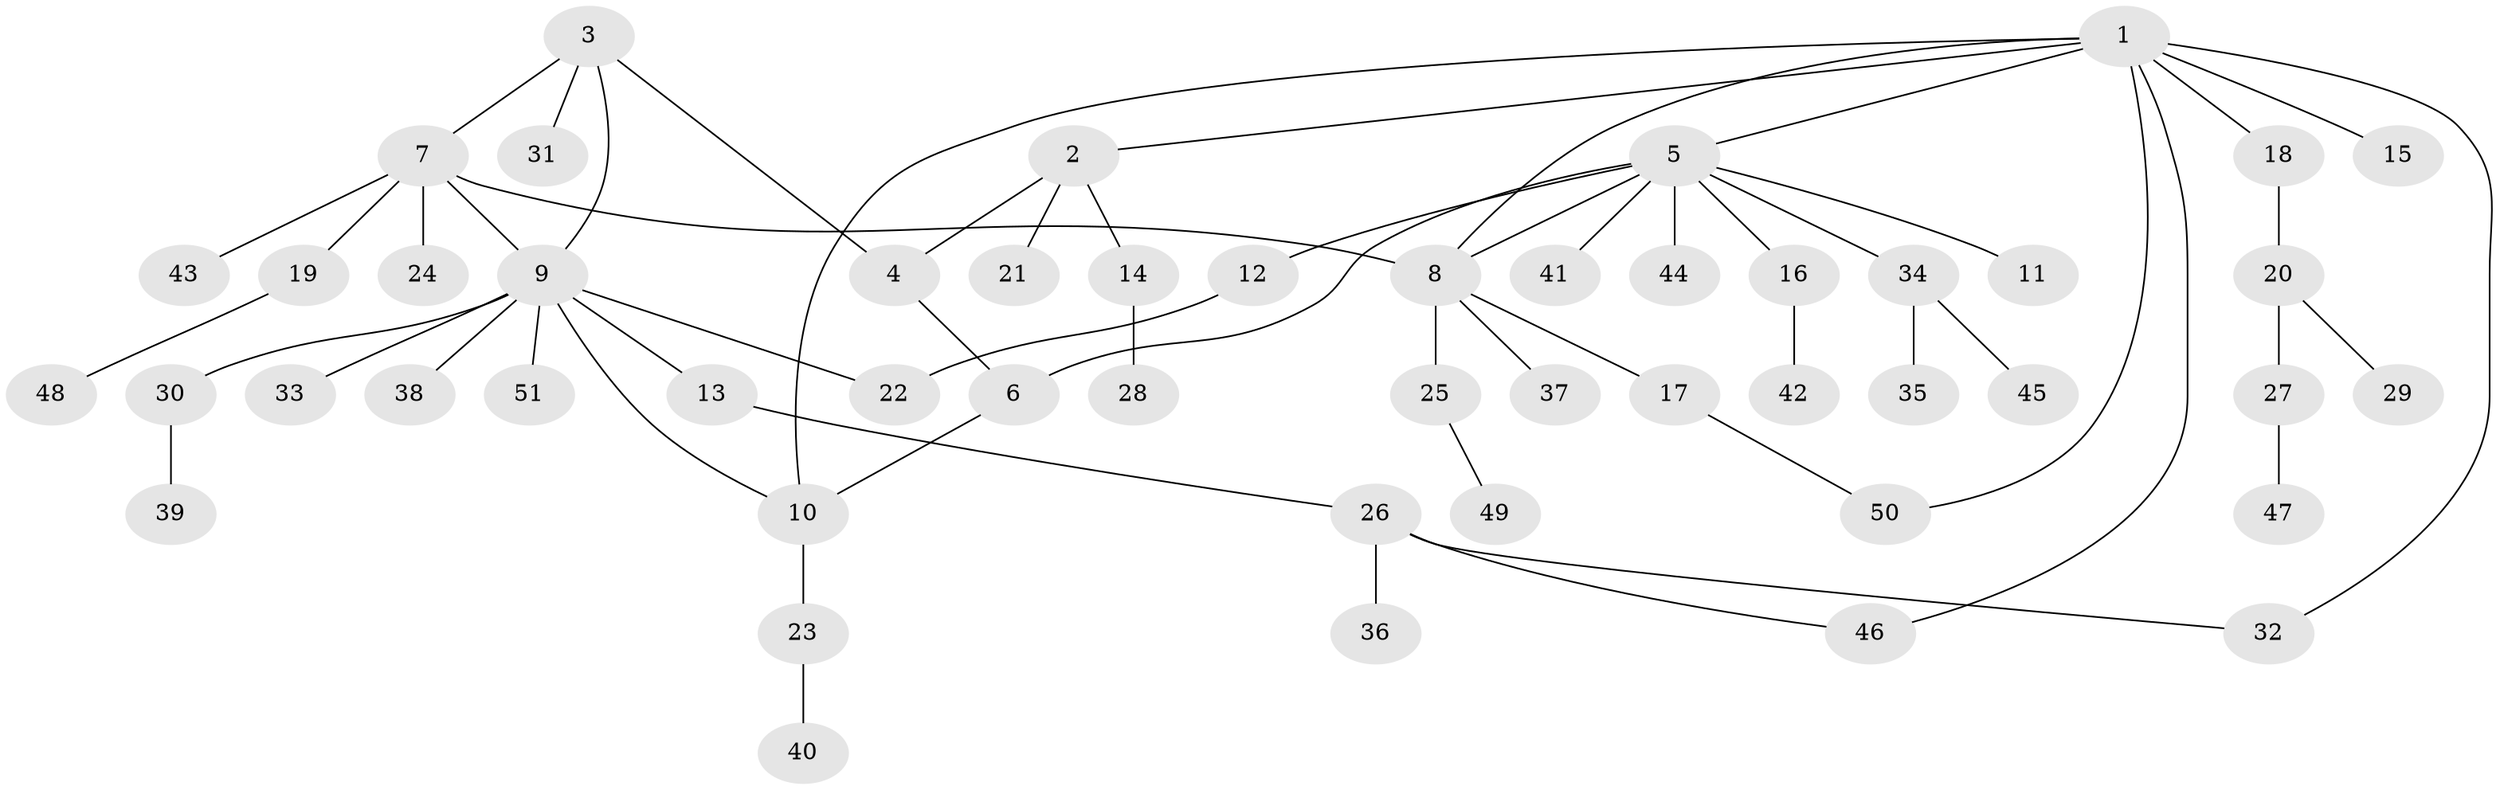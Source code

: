 // coarse degree distribution, {4: 0.0967741935483871, 8: 0.0967741935483871, 2: 0.22580645161290322, 3: 0.06451612903225806, 1: 0.45161290322580644, 5: 0.06451612903225806}
// Generated by graph-tools (version 1.1) at 2025/37/03/04/25 23:37:45]
// undirected, 51 vertices, 60 edges
graph export_dot {
  node [color=gray90,style=filled];
  1;
  2;
  3;
  4;
  5;
  6;
  7;
  8;
  9;
  10;
  11;
  12;
  13;
  14;
  15;
  16;
  17;
  18;
  19;
  20;
  21;
  22;
  23;
  24;
  25;
  26;
  27;
  28;
  29;
  30;
  31;
  32;
  33;
  34;
  35;
  36;
  37;
  38;
  39;
  40;
  41;
  42;
  43;
  44;
  45;
  46;
  47;
  48;
  49;
  50;
  51;
  1 -- 2;
  1 -- 5;
  1 -- 8;
  1 -- 10;
  1 -- 15;
  1 -- 18;
  1 -- 32;
  1 -- 46;
  1 -- 50;
  2 -- 4;
  2 -- 14;
  2 -- 21;
  3 -- 4;
  3 -- 7;
  3 -- 9;
  3 -- 31;
  4 -- 6;
  5 -- 6;
  5 -- 8;
  5 -- 11;
  5 -- 12;
  5 -- 16;
  5 -- 34;
  5 -- 41;
  5 -- 44;
  6 -- 10;
  7 -- 8;
  7 -- 9;
  7 -- 19;
  7 -- 24;
  7 -- 43;
  8 -- 17;
  8 -- 25;
  8 -- 37;
  9 -- 10;
  9 -- 13;
  9 -- 22;
  9 -- 30;
  9 -- 33;
  9 -- 38;
  9 -- 51;
  10 -- 23;
  12 -- 22;
  13 -- 26;
  14 -- 28;
  16 -- 42;
  17 -- 50;
  18 -- 20;
  19 -- 48;
  20 -- 27;
  20 -- 29;
  23 -- 40;
  25 -- 49;
  26 -- 32;
  26 -- 36;
  26 -- 46;
  27 -- 47;
  30 -- 39;
  34 -- 35;
  34 -- 45;
}
